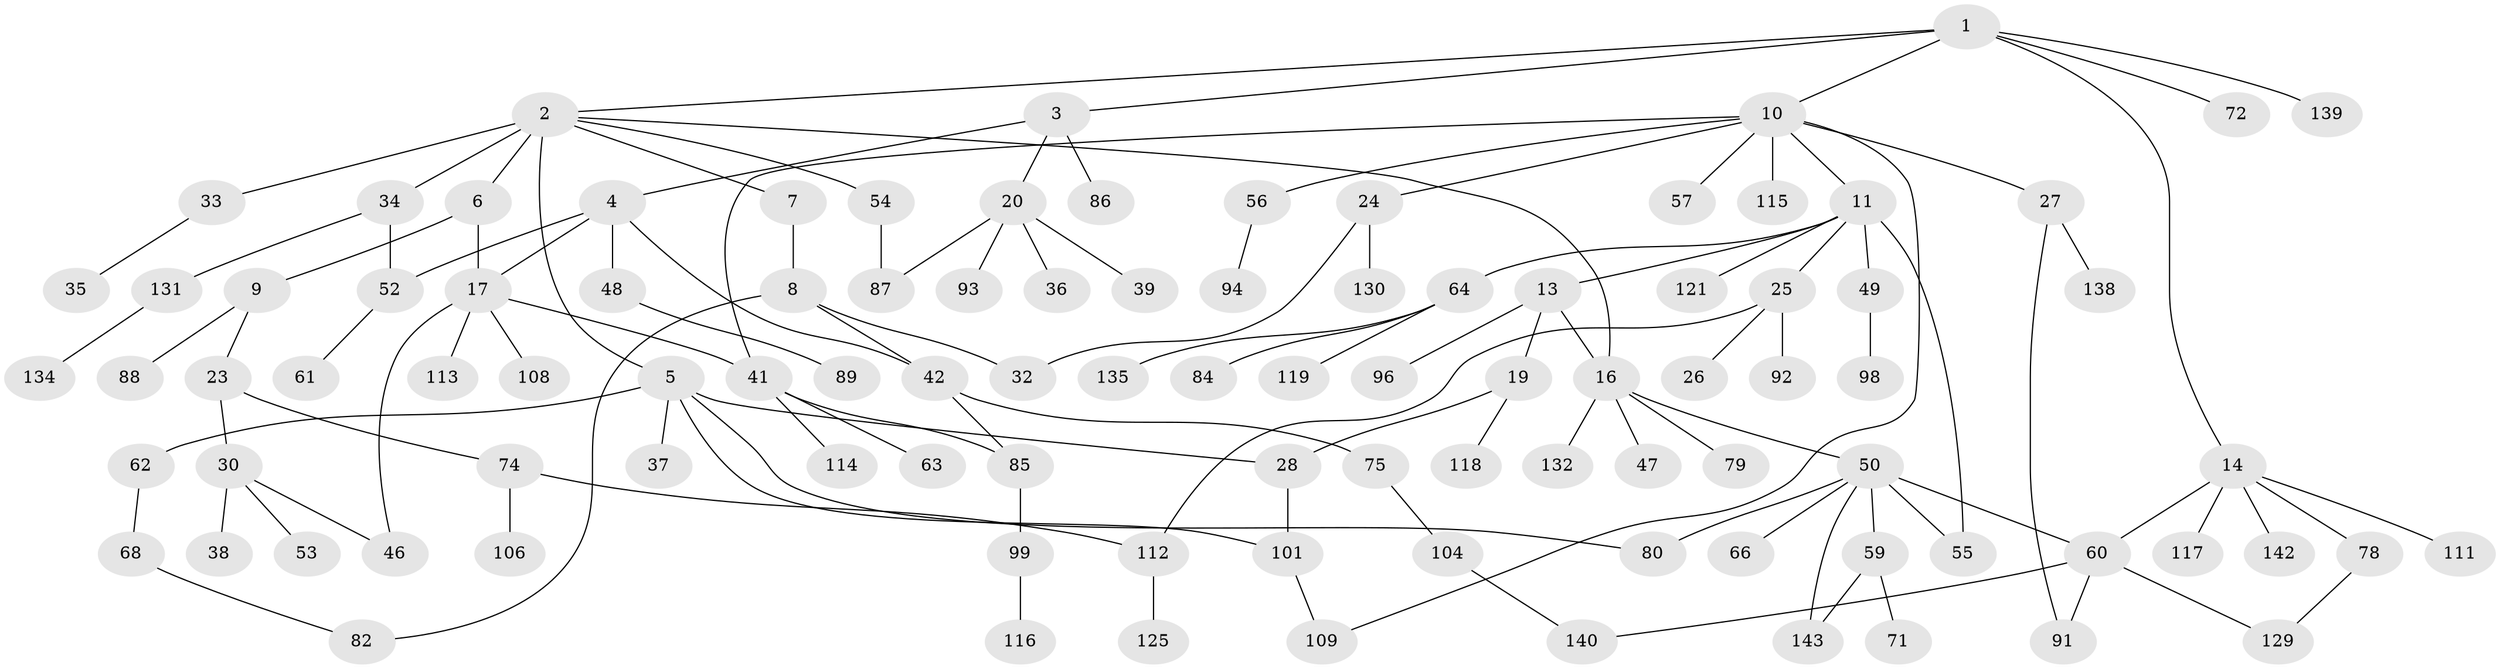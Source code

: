 // original degree distribution, {7: 0.013793103448275862, 9: 0.006896551724137931, 5: 0.06206896551724138, 6: 0.006896551724137931, 4: 0.10344827586206896, 3: 0.10344827586206896, 10: 0.006896551724137931, 2: 0.2896551724137931, 1: 0.4068965517241379}
// Generated by graph-tools (version 1.1) at 2025/10/02/27/25 16:10:54]
// undirected, 101 vertices, 121 edges
graph export_dot {
graph [start="1"]
  node [color=gray90,style=filled];
  1 [super="+120"];
  2;
  3 [super="+137"];
  4 [super="+43"];
  5 [super="+18"];
  6 [super="+97"];
  7 [super="+45"];
  8 [super="+12"];
  9 [super="+21"];
  10 [super="+103"];
  11 [super="+15"];
  13 [super="+29"];
  14 [super="+67"];
  16 [super="+31"];
  17 [super="+136"];
  19 [super="+145"];
  20 [super="+22"];
  23 [super="+133"];
  24;
  25 [super="+107"];
  26;
  27 [super="+44"];
  28;
  30 [super="+51"];
  32 [super="+81"];
  33;
  34 [super="+40"];
  35;
  36 [super="+70"];
  37 [super="+126"];
  38 [super="+76"];
  39;
  41 [super="+127"];
  42 [super="+141"];
  46 [super="+69"];
  47;
  48;
  49;
  50 [super="+58"];
  52 [super="+100"];
  53 [super="+95"];
  54;
  55 [super="+77"];
  56 [super="+90"];
  57;
  59;
  60 [super="+83"];
  61;
  62;
  63;
  64 [super="+65"];
  66;
  68 [super="+73"];
  71;
  72;
  74;
  75;
  78;
  79;
  80 [super="+124"];
  82;
  84;
  85 [super="+102"];
  86;
  87;
  88;
  89;
  91;
  92;
  93;
  94;
  96;
  98;
  99;
  101 [super="+105"];
  104 [super="+110"];
  106 [super="+122"];
  108;
  109 [super="+128"];
  111;
  112 [super="+123"];
  113;
  114;
  115;
  116;
  117;
  118;
  119;
  121;
  125;
  129;
  130 [super="+144"];
  131;
  132;
  134;
  135;
  138;
  139;
  140;
  142;
  143;
  1 -- 2;
  1 -- 3;
  1 -- 10;
  1 -- 14;
  1 -- 72;
  1 -- 139;
  2 -- 5;
  2 -- 6;
  2 -- 7;
  2 -- 16;
  2 -- 33;
  2 -- 34 [weight=2];
  2 -- 54;
  3 -- 4;
  3 -- 20;
  3 -- 86;
  4 -- 17;
  4 -- 42;
  4 -- 48;
  4 -- 52;
  5 -- 101;
  5 -- 80;
  5 -- 37;
  5 -- 28;
  5 -- 62;
  6 -- 9;
  6 -- 17;
  7 -- 8;
  8 -- 32;
  8 -- 42;
  8 -- 82;
  9 -- 23;
  9 -- 88;
  10 -- 11;
  10 -- 24;
  10 -- 27;
  10 -- 41;
  10 -- 56;
  10 -- 57;
  10 -- 115;
  10 -- 109;
  11 -- 13;
  11 -- 25;
  11 -- 55;
  11 -- 64;
  11 -- 49;
  11 -- 121;
  13 -- 19;
  13 -- 96;
  13 -- 16;
  14 -- 117;
  14 -- 142;
  14 -- 78;
  14 -- 111;
  14 -- 60;
  16 -- 47;
  16 -- 50;
  16 -- 132;
  16 -- 79;
  17 -- 46;
  17 -- 108;
  17 -- 113;
  17 -- 41;
  19 -- 118;
  19 -- 28;
  20 -- 39;
  20 -- 87;
  20 -- 93;
  20 -- 36;
  23 -- 30;
  23 -- 74;
  24 -- 130;
  24 -- 32;
  25 -- 26;
  25 -- 92;
  25 -- 112;
  27 -- 91;
  27 -- 138;
  28 -- 101;
  30 -- 38;
  30 -- 53;
  30 -- 46;
  33 -- 35;
  34 -- 52;
  34 -- 131;
  41 -- 63;
  41 -- 114;
  41 -- 85;
  42 -- 75;
  42 -- 85;
  48 -- 89;
  49 -- 98;
  50 -- 60;
  50 -- 66;
  50 -- 143;
  50 -- 80;
  50 -- 59;
  50 -- 55;
  52 -- 61;
  54 -- 87;
  56 -- 94;
  59 -- 71;
  59 -- 143;
  60 -- 91;
  60 -- 129;
  60 -- 140;
  62 -- 68;
  64 -- 84;
  64 -- 119;
  64 -- 135;
  68 -- 82;
  74 -- 106;
  74 -- 112;
  75 -- 104;
  78 -- 129;
  85 -- 99;
  99 -- 116;
  101 -- 109;
  104 -- 140;
  112 -- 125;
  131 -- 134;
}
